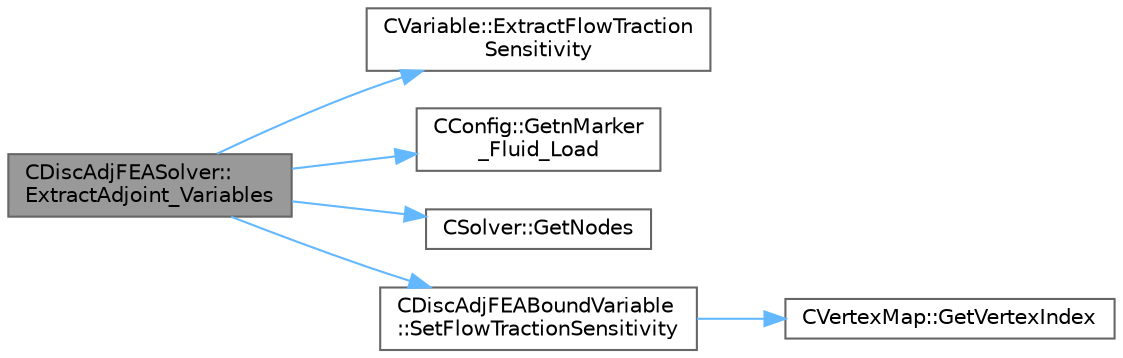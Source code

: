 digraph "CDiscAdjFEASolver::ExtractAdjoint_Variables"
{
 // LATEX_PDF_SIZE
  bgcolor="transparent";
  edge [fontname=Helvetica,fontsize=10,labelfontname=Helvetica,labelfontsize=10];
  node [fontname=Helvetica,fontsize=10,shape=box,height=0.2,width=0.4];
  rankdir="LR";
  Node1 [id="Node000001",label="CDiscAdjFEASolver::\lExtractAdjoint_Variables",height=0.2,width=0.4,color="gray40", fillcolor="grey60", style="filled", fontcolor="black",tooltip="A virtual member."];
  Node1 -> Node2 [id="edge1_Node000001_Node000002",color="steelblue1",style="solid",tooltip=" "];
  Node2 [id="Node000002",label="CVariable::ExtractFlowTraction\lSensitivity",height=0.2,width=0.4,color="grey40", fillcolor="white", style="filled",URL="$classCVariable.html#a023c490c14ea49920b9c6f24b0f05bca",tooltip="A virtual member."];
  Node1 -> Node3 [id="edge2_Node000001_Node000003",color="steelblue1",style="solid",tooltip=" "];
  Node3 [id="Node000003",label="CConfig::GetnMarker\l_Fluid_Load",height=0.2,width=0.4,color="grey40", fillcolor="white", style="filled",URL="$classCConfig.html#a19d3c34e4142b7d04d1849c52e3d6c99",tooltip="Get the total number of markers in which the flow load is computed/employed."];
  Node1 -> Node4 [id="edge3_Node000001_Node000004",color="steelblue1",style="solid",tooltip=" "];
  Node4 [id="Node000004",label="CSolver::GetNodes",height=0.2,width=0.4,color="grey40", fillcolor="white", style="filled",URL="$classCSolver.html#adb28ae3845a6b61cf764a8e9fe4b794e",tooltip="Allow outside access to the nodes of the solver, containing conservatives, primitives,..."];
  Node1 -> Node5 [id="edge4_Node000001_Node000005",color="steelblue1",style="solid",tooltip=" "];
  Node5 [id="Node000005",label="CDiscAdjFEABoundVariable\l::SetFlowTractionSensitivity",height=0.2,width=0.4,color="grey40", fillcolor="white", style="filled",URL="$classCDiscAdjFEABoundVariable.html#a9358dd32f3e5984341f96146dba1f8bd",tooltip="Set the FSI force sensitivity at the node."];
  Node5 -> Node6 [id="edge5_Node000005_Node000006",color="steelblue1",style="solid",tooltip=" "];
  Node6 [id="Node000006",label="CVertexMap::GetVertexIndex",height=0.2,width=0.4,color="grey40", fillcolor="white", style="filled",URL="$classCVertexMap.html#ae62665f7065cb9e31c2aec1ec90c0afc",tooltip="Convert a point index to vertex index."];
}
